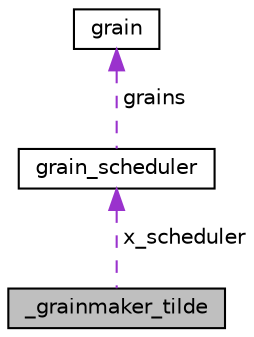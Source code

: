 digraph "_grainmaker_tilde"
{
 // LATEX_PDF_SIZE
  edge [fontname="Helvetica",fontsize="10",labelfontname="Helvetica",labelfontsize="10"];
  node [fontname="Helvetica",fontsize="10",shape=record];
  Node1 [label="_grainmaker_tilde",height=0.2,width=0.4,color="black", fillcolor="grey75", style="filled", fontcolor="black",tooltip="A structure for a grainmaker~ object"];
  Node2 -> Node1 [dir="back",color="darkorchid3",fontsize="10",style="dashed",label=" x_scheduler" ,fontname="Helvetica"];
  Node2 [label="grain_scheduler",height=0.2,width=0.4,color="black", fillcolor="white", style="filled",URL="$structgrain__scheduler.html",tooltip="A structure for a gain_scheduler object"];
  Node3 -> Node2 [dir="back",color="darkorchid3",fontsize="10",style="dashed",label=" grains" ,fontname="Helvetica"];
  Node3 [label="grain",height=0.2,width=0.4,color="black", fillcolor="white", style="filled",URL="$structgrain.html",tooltip="The struct of a grain"];
}
